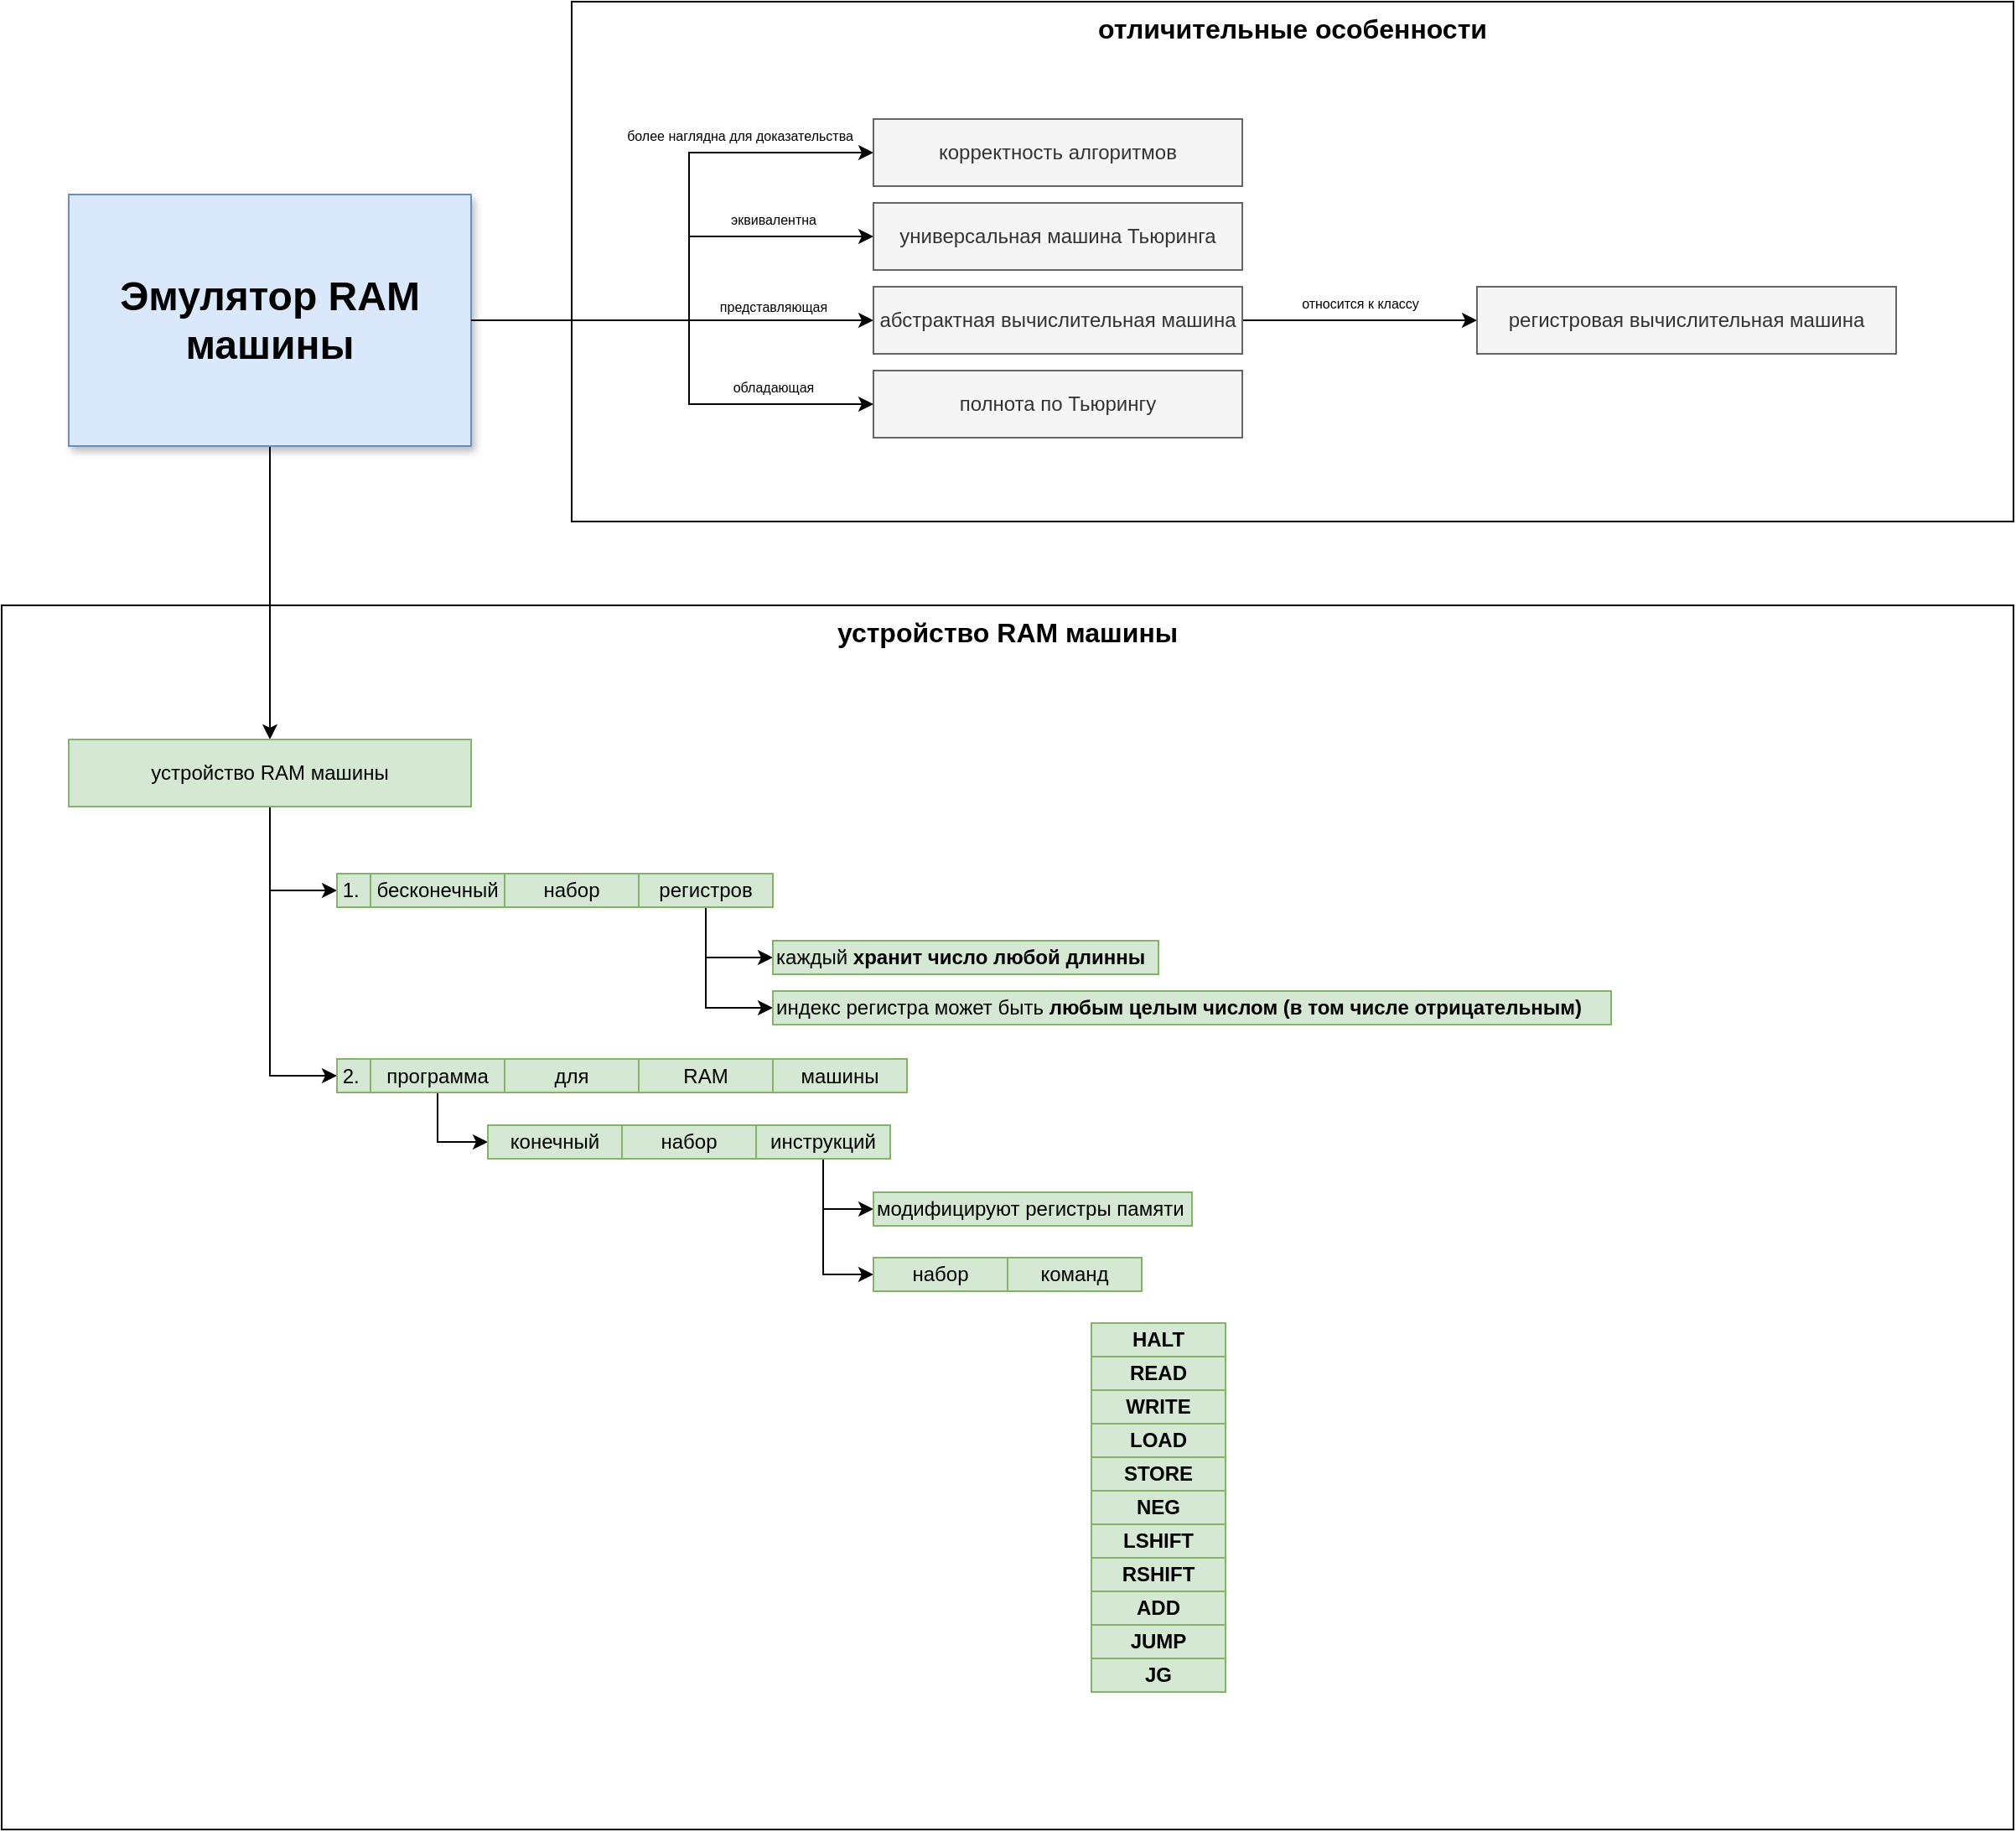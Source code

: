 <mxfile version="10.7.1" type="github"><diagram id="TL13Gb9PfeegHTlHoTay" name="Page-1"><mxGraphModel dx="2182" dy="1904" grid="1" gridSize="10" guides="1" tooltips="1" connect="1" arrows="1" fold="1" page="1" pageScale="1" pageWidth="850" pageHeight="1100" math="0" shadow="0"><root><mxCell id="0"/><mxCell id="1" parent="0"/><mxCell id="TcY-1bfJsG19sdUaslf9-46" value="устройство RAM машины" style="rounded=0;whiteSpace=wrap;html=1;fontSize=16;align=center;verticalAlign=top;fontStyle=1" parent="1" vertex="1"><mxGeometry x="-240" y="180" width="1200" height="730" as="geometry"/></mxCell><mxCell id="TcY-1bfJsG19sdUaslf9-16" value="&lt;font style=&quot;font-size: 16px;&quot;&gt;отличительные особенности&lt;/font&gt;" style="rounded=0;whiteSpace=wrap;html=1;fontSize=16;align=center;verticalAlign=top;fontStyle=1" parent="1" vertex="1"><mxGeometry x="100" y="-180" width="860" height="310" as="geometry"/></mxCell><mxCell id="WtQADtsIarEoGKJ6PkpB-6" style="edgeStyle=orthogonalEdgeStyle;rounded=0;orthogonalLoop=1;jettySize=auto;html=1;exitX=1;exitY=0.5;exitDx=0;exitDy=0;entryX=0;entryY=0.5;entryDx=0;entryDy=0;" parent="1" source="WtQADtsIarEoGKJ6PkpB-1" target="WtQADtsIarEoGKJ6PkpB-5" edge="1"><mxGeometry relative="1" as="geometry"/></mxCell><mxCell id="WtQADtsIarEoGKJ6PkpB-10" value="&lt;font style=&quot;font-size: 8px&quot;&gt;представляющая&lt;/font&gt;" style="text;html=1;resizable=0;points=[];align=center;verticalAlign=middle;labelBackgroundColor=#ffffff;fontSize=14;" parent="WtQADtsIarEoGKJ6PkpB-6" vertex="1" connectable="0"><mxGeometry x="-0.194" y="1" relative="1" as="geometry"><mxPoint x="83" y="-9" as="offset"/></mxGeometry></mxCell><mxCell id="TcY-1bfJsG19sdUaslf9-12" style="edgeStyle=orthogonalEdgeStyle;rounded=0;orthogonalLoop=1;jettySize=auto;html=1;entryX=0;entryY=0.5;entryDx=0;entryDy=0;fontSize=8;" parent="1" source="WtQADtsIarEoGKJ6PkpB-1" target="TcY-1bfJsG19sdUaslf9-11" edge="1"><mxGeometry relative="1" as="geometry"><Array as="points"><mxPoint x="170" y="-90"/></Array></mxGeometry></mxCell><mxCell id="TcY-1bfJsG19sdUaslf9-13" value="более наглядна для доказательства" style="text;html=1;resizable=0;points=[];align=center;verticalAlign=middle;labelBackgroundColor=#ffffff;fontSize=8;" parent="TcY-1bfJsG19sdUaslf9-12" vertex="1" connectable="0"><mxGeometry x="-0.079" y="1" relative="1" as="geometry"><mxPoint x="31" y="-83.5" as="offset"/></mxGeometry></mxCell><mxCell id="TcY-1bfJsG19sdUaslf9-15" style="edgeStyle=orthogonalEdgeStyle;rounded=0;orthogonalLoop=1;jettySize=auto;html=1;entryX=0.5;entryY=0;entryDx=0;entryDy=0;fontSize=12;" parent="1" source="WtQADtsIarEoGKJ6PkpB-1" target="TcY-1bfJsG19sdUaslf9-14" edge="1"><mxGeometry relative="1" as="geometry"/></mxCell><mxCell id="WtQADtsIarEoGKJ6PkpB-1" value="Эмулятор RAM машины" style="text;strokeColor=#6c8ebf;fillColor=#dae8fc;align=center;verticalAlign=middle;rounded=0;fontStyle=1;fontSize=24;shadow=1;glass=0;comic=0;labelBorderColor=none;labelBackgroundColor=none;fontColor=#000000;whiteSpace=wrap;html=1;" parent="1" vertex="1"><mxGeometry x="-200" y="-65" width="240" height="150" as="geometry"/></mxCell><UserObject label="полнота по Тьюрингу" link="https://ru.wikipedia.org/wiki/%D0%9F%D0%BE%D0%BB%D0%BD%D0%BE%D1%82%D0%B0_%D0%BF%D0%BE_%D0%A2%D1%8C%D1%8E%D1%80%D0%B8%D0%BD%D0%B3%D1%83" id="WtQADtsIarEoGKJ6PkpB-2"><mxCell style="text;html=1;strokeColor=#666666;fillColor=#f5f5f5;align=center;verticalAlign=middle;whiteSpace=wrap;rounded=0;fontColor=#333333;shadow=0;comic=0;" parent="1" vertex="1"><mxGeometry x="280" y="40" width="220" height="40" as="geometry"/></mxCell></UserObject><mxCell id="WtQADtsIarEoGKJ6PkpB-7" style="edgeStyle=orthogonalEdgeStyle;rounded=0;orthogonalLoop=1;jettySize=auto;html=1;entryX=0;entryY=0.5;entryDx=0;entryDy=0;" parent="1" target="WtQADtsIarEoGKJ6PkpB-2" edge="1"><mxGeometry relative="1" as="geometry"><mxPoint x="170" y="10" as="sourcePoint"/><Array as="points"><mxPoint x="170" y="60"/></Array></mxGeometry></mxCell><mxCell id="WtQADtsIarEoGKJ6PkpB-8" value="обладающая" style="text;html=1;resizable=0;points=[];align=center;verticalAlign=middle;labelBackgroundColor=#ffffff;fontSize=8;" parent="WtQADtsIarEoGKJ6PkpB-7" vertex="1" connectable="0"><mxGeometry x="-0.366" relative="1" as="geometry"><mxPoint x="49" y="-10" as="offset"/></mxGeometry></mxCell><mxCell id="TcY-1bfJsG19sdUaslf9-2" style="edgeStyle=orthogonalEdgeStyle;rounded=0;orthogonalLoop=1;jettySize=auto;html=1;exitX=1;exitY=0.5;exitDx=0;exitDy=0;entryX=0;entryY=0.5;entryDx=0;entryDy=0;fontSize=8;" parent="1" source="WtQADtsIarEoGKJ6PkpB-5" target="TcY-1bfJsG19sdUaslf9-1" edge="1"><mxGeometry relative="1" as="geometry"/></mxCell><mxCell id="TcY-1bfJsG19sdUaslf9-3" value="относится к классу" style="text;html=1;resizable=0;points=[];align=center;verticalAlign=middle;labelBackgroundColor=#ffffff;fontSize=8;" parent="TcY-1bfJsG19sdUaslf9-2" vertex="1" connectable="0"><mxGeometry x="-0.15" relative="1" as="geometry"><mxPoint x="10.5" y="-10" as="offset"/></mxGeometry></mxCell><mxCell id="TcY-1bfJsG19sdUaslf9-5" style="edgeStyle=orthogonalEdgeStyle;rounded=0;orthogonalLoop=1;jettySize=auto;html=1;entryX=0;entryY=0.5;entryDx=0;entryDy=0;fontSize=18;exitX=1;exitY=0.5;exitDx=0;exitDy=0;" parent="1" source="WtQADtsIarEoGKJ6PkpB-1" target="TcY-1bfJsG19sdUaslf9-4" edge="1"><mxGeometry relative="1" as="geometry"><Array as="points"><mxPoint x="170" y="-40"/></Array></mxGeometry></mxCell><mxCell id="TcY-1bfJsG19sdUaslf9-6" value="эквивалентна" style="text;html=1;resizable=0;points=[];align=center;verticalAlign=middle;labelBackgroundColor=#ffffff;fontSize=8;" parent="TcY-1bfJsG19sdUaslf9-5" vertex="1" connectable="0"><mxGeometry x="-0.474" y="2" relative="1" as="geometry"><mxPoint x="103.5" y="-58" as="offset"/></mxGeometry></mxCell><mxCell id="WtQADtsIarEoGKJ6PkpB-5" value="абстрактная вычислительная машина" style="text;html=1;strokeColor=#666666;fillColor=#f5f5f5;align=center;verticalAlign=middle;whiteSpace=wrap;rounded=0;fontColor=#333333;" parent="1" vertex="1"><mxGeometry x="280" y="-10" width="220" height="40" as="geometry"/></mxCell><mxCell id="TcY-1bfJsG19sdUaslf9-1" value="регистровая вычислительная машина" style="text;html=1;strokeColor=#666666;fillColor=#f5f5f5;align=center;verticalAlign=middle;whiteSpace=wrap;rounded=0;fontColor=#333333;" parent="1" vertex="1"><mxGeometry x="640" y="-10" width="250" height="40" as="geometry"/></mxCell><mxCell id="TcY-1bfJsG19sdUaslf9-4" value="универсальная машина Тьюринга" style="text;html=1;strokeColor=#666666;fillColor=#f5f5f5;align=center;verticalAlign=middle;whiteSpace=wrap;rounded=0;fontColor=#333333;" parent="1" vertex="1"><mxGeometry x="280" y="-60" width="220" height="40" as="geometry"/></mxCell><mxCell id="TcY-1bfJsG19sdUaslf9-11" value="корректность алгоритмов" style="text;html=1;strokeColor=#666666;fillColor=#f5f5f5;align=center;verticalAlign=middle;whiteSpace=wrap;rounded=0;fontColor=#333333;" parent="1" vertex="1"><mxGeometry x="280" y="-110" width="220" height="40" as="geometry"/></mxCell><mxCell id="TcY-1bfJsG19sdUaslf9-22" style="edgeStyle=orthogonalEdgeStyle;rounded=0;orthogonalLoop=1;jettySize=auto;html=1;exitX=0.5;exitY=1;exitDx=0;exitDy=0;entryX=0;entryY=0.5;entryDx=0;entryDy=0;fontSize=12;" parent="1" source="TcY-1bfJsG19sdUaslf9-14" target="TcY-1bfJsG19sdUaslf9-19" edge="1"><mxGeometry relative="1" as="geometry"/></mxCell><mxCell id="TcY-1bfJsG19sdUaslf9-34" style="edgeStyle=orthogonalEdgeStyle;rounded=0;orthogonalLoop=1;jettySize=auto;html=1;exitX=0.5;exitY=1;exitDx=0;exitDy=0;entryX=0;entryY=0.5;entryDx=0;entryDy=0;fontSize=12;" parent="1" source="TcY-1bfJsG19sdUaslf9-14" target="TcY-1bfJsG19sdUaslf9-29" edge="1"><mxGeometry relative="1" as="geometry"/></mxCell><mxCell id="TcY-1bfJsG19sdUaslf9-14" value="устройство RAM машины" style="text;html=1;strokeColor=#82b366;fillColor=#d5e8d4;align=center;verticalAlign=middle;whiteSpace=wrap;rounded=0;fontSize=12;" parent="1" vertex="1"><mxGeometry x="-200" y="260" width="240" height="40" as="geometry"/></mxCell><mxCell id="TcY-1bfJsG19sdUaslf9-19" value="1.&amp;nbsp;" style="text;html=1;strokeColor=#82b366;fillColor=#d5e8d4;align=center;verticalAlign=middle;whiteSpace=wrap;rounded=0;fontSize=12;" parent="1" vertex="1"><mxGeometry x="-40" y="340" width="20" height="20" as="geometry"/></mxCell><mxCell id="TcY-1bfJsG19sdUaslf9-20" value="набор" style="text;html=1;strokeColor=#82b366;fillColor=#d5e8d4;align=center;verticalAlign=middle;whiteSpace=wrap;rounded=0;fontSize=12;" parent="1" vertex="1"><mxGeometry x="60" y="340" width="80" height="20" as="geometry"/></mxCell><mxCell id="TcY-1bfJsG19sdUaslf9-24" style="edgeStyle=orthogonalEdgeStyle;rounded=0;orthogonalLoop=1;jettySize=auto;html=1;exitX=0.5;exitY=1;exitDx=0;exitDy=0;entryX=0;entryY=0.5;entryDx=0;entryDy=0;fontSize=12;" parent="1" source="TcY-1bfJsG19sdUaslf9-21" target="TcY-1bfJsG19sdUaslf9-23" edge="1"><mxGeometry relative="1" as="geometry"/></mxCell><mxCell id="TcY-1bfJsG19sdUaslf9-26" style="edgeStyle=orthogonalEdgeStyle;rounded=0;orthogonalLoop=1;jettySize=auto;html=1;exitX=0.5;exitY=1;exitDx=0;exitDy=0;entryX=0;entryY=0.5;entryDx=0;entryDy=0;fontSize=12;" parent="1" source="TcY-1bfJsG19sdUaslf9-21" target="TcY-1bfJsG19sdUaslf9-25" edge="1"><mxGeometry relative="1" as="geometry"/></mxCell><mxCell id="TcY-1bfJsG19sdUaslf9-21" value="регистров" style="text;html=1;strokeColor=#82b366;fillColor=#d5e8d4;align=center;verticalAlign=middle;whiteSpace=wrap;rounded=0;fontSize=12;" parent="1" vertex="1"><mxGeometry x="140" y="340" width="80" height="20" as="geometry"/></mxCell><mxCell id="TcY-1bfJsG19sdUaslf9-23" value="каждый &lt;b&gt;хранит число любой длинны&lt;/b&gt;" style="text;html=1;strokeColor=#82b366;fillColor=#d5e8d4;align=left;verticalAlign=middle;whiteSpace=wrap;rounded=0;fontSize=12;" parent="1" vertex="1"><mxGeometry x="220" y="380" width="230" height="20" as="geometry"/></mxCell><mxCell id="TcY-1bfJsG19sdUaslf9-25" value="индекс регистра может быть &lt;b&gt;любым целым числом (в том числе отрицательным)&lt;/b&gt;&lt;br&gt;" style="text;html=1;strokeColor=#82b366;fillColor=#d5e8d4;align=left;verticalAlign=middle;whiteSpace=wrap;rounded=0;fontSize=12;" parent="1" vertex="1"><mxGeometry x="220" y="410" width="500" height="20" as="geometry"/></mxCell><mxCell id="TcY-1bfJsG19sdUaslf9-27" value="бесконечный" style="text;html=1;strokeColor=#82b366;fillColor=#d5e8d4;align=center;verticalAlign=middle;whiteSpace=wrap;rounded=0;fontSize=12;" parent="1" vertex="1"><mxGeometry x="-20" y="340" width="80" height="20" as="geometry"/></mxCell><mxCell id="TcY-1bfJsG19sdUaslf9-29" value="2.&amp;nbsp;" style="text;html=1;strokeColor=#82b366;fillColor=#d5e8d4;align=center;verticalAlign=middle;whiteSpace=wrap;rounded=0;fontSize=12;" parent="1" vertex="1"><mxGeometry x="-40" y="450.5" width="20" height="20" as="geometry"/></mxCell><mxCell id="TcY-1bfJsG19sdUaslf9-39" style="edgeStyle=orthogonalEdgeStyle;rounded=0;orthogonalLoop=1;jettySize=auto;html=1;exitX=0.5;exitY=1;exitDx=0;exitDy=0;entryX=0;entryY=0.5;entryDx=0;entryDy=0;fontSize=12;" parent="1" source="TcY-1bfJsG19sdUaslf9-30" target="TcY-1bfJsG19sdUaslf9-35" edge="1"><mxGeometry relative="1" as="geometry"><Array as="points"><mxPoint x="20" y="500.5"/></Array></mxGeometry></mxCell><mxCell id="TcY-1bfJsG19sdUaslf9-30" value="программа" style="text;html=1;strokeColor=#82b366;fillColor=#d5e8d4;align=center;verticalAlign=middle;whiteSpace=wrap;rounded=0;fontSize=12;" parent="1" vertex="1"><mxGeometry x="-20" y="450.5" width="80" height="20" as="geometry"/></mxCell><mxCell id="TcY-1bfJsG19sdUaslf9-31" value="для" style="text;html=1;strokeColor=#82b366;fillColor=#d5e8d4;align=center;verticalAlign=middle;whiteSpace=wrap;rounded=0;fontSize=12;" parent="1" vertex="1"><mxGeometry x="60" y="450.5" width="80" height="20" as="geometry"/></mxCell><mxCell id="TcY-1bfJsG19sdUaslf9-32" value="RAM" style="text;html=1;strokeColor=#82b366;fillColor=#d5e8d4;align=center;verticalAlign=middle;whiteSpace=wrap;rounded=0;fontSize=12;" parent="1" vertex="1"><mxGeometry x="140" y="450.5" width="80" height="20" as="geometry"/></mxCell><mxCell id="TcY-1bfJsG19sdUaslf9-33" value="машины" style="text;html=1;strokeColor=#82b366;fillColor=#d5e8d4;align=center;verticalAlign=middle;whiteSpace=wrap;rounded=0;fontSize=12;" parent="1" vertex="1"><mxGeometry x="220" y="450.5" width="80" height="20" as="geometry"/></mxCell><mxCell id="TcY-1bfJsG19sdUaslf9-35" value="конечный" style="text;html=1;strokeColor=#82b366;fillColor=#d5e8d4;align=center;verticalAlign=middle;whiteSpace=wrap;rounded=0;fontSize=12;" parent="1" vertex="1"><mxGeometry x="50" y="490" width="80" height="20" as="geometry"/></mxCell><mxCell id="TcY-1bfJsG19sdUaslf9-36" value="набор" style="text;html=1;strokeColor=#82b366;fillColor=#d5e8d4;align=center;verticalAlign=middle;whiteSpace=wrap;rounded=0;fontSize=12;" parent="1" vertex="1"><mxGeometry x="130" y="490" width="80" height="20" as="geometry"/></mxCell><mxCell id="TcY-1bfJsG19sdUaslf9-44" style="edgeStyle=orthogonalEdgeStyle;rounded=0;orthogonalLoop=1;jettySize=auto;html=1;exitX=0.5;exitY=1;exitDx=0;exitDy=0;entryX=0;entryY=0.5;entryDx=0;entryDy=0;fontSize=12;" parent="1" source="TcY-1bfJsG19sdUaslf9-37" target="TcY-1bfJsG19sdUaslf9-40" edge="1"><mxGeometry relative="1" as="geometry"/></mxCell><mxCell id="TcY-1bfJsG19sdUaslf9-45" style="edgeStyle=orthogonalEdgeStyle;rounded=0;orthogonalLoop=1;jettySize=auto;html=1;exitX=0.5;exitY=1;exitDx=0;exitDy=0;entryX=0;entryY=0.5;entryDx=0;entryDy=0;fontSize=12;" parent="1" source="TcY-1bfJsG19sdUaslf9-37" target="TcY-1bfJsG19sdUaslf9-42" edge="1"><mxGeometry relative="1" as="geometry"/></mxCell><mxCell id="TcY-1bfJsG19sdUaslf9-37" value="инструкций" style="text;html=1;strokeColor=#82b366;fillColor=#d5e8d4;align=center;verticalAlign=middle;whiteSpace=wrap;rounded=0;fontSize=12;" parent="1" vertex="1"><mxGeometry x="210" y="490" width="80" height="20" as="geometry"/></mxCell><mxCell id="TcY-1bfJsG19sdUaslf9-40" value="модифицируют регистры памяти&lt;br&gt;" style="text;html=1;strokeColor=#82b366;fillColor=#d5e8d4;align=left;verticalAlign=middle;whiteSpace=wrap;rounded=0;fontSize=12;" parent="1" vertex="1"><mxGeometry x="280" y="530" width="190" height="20" as="geometry"/></mxCell><mxCell id="TcY-1bfJsG19sdUaslf9-42" value="набор" style="text;html=1;strokeColor=#82b366;fillColor=#d5e8d4;align=center;verticalAlign=middle;whiteSpace=wrap;rounded=0;fontSize=12;" parent="1" vertex="1"><mxGeometry x="280" y="569" width="80" height="20" as="geometry"/></mxCell><mxCell id="TcY-1bfJsG19sdUaslf9-43" value="команд" style="text;html=1;strokeColor=#82b366;fillColor=#d5e8d4;align=center;verticalAlign=middle;whiteSpace=wrap;rounded=0;fontSize=12;" parent="1" vertex="1"><mxGeometry x="360" y="569" width="80" height="20" as="geometry"/></mxCell><mxCell id="y4SqhuQLcIc9OOJnVPd5-1" value="&lt;b&gt;HALT&lt;/b&gt;" style="text;html=1;strokeColor=#82b366;fillColor=#d5e8d4;align=center;verticalAlign=middle;whiteSpace=wrap;rounded=0;fontSize=12;" vertex="1" parent="1"><mxGeometry x="410" y="608" width="80" height="20" as="geometry"/></mxCell><mxCell id="y4SqhuQLcIc9OOJnVPd5-2" value="&lt;b&gt;READ&lt;/b&gt;" style="text;html=1;strokeColor=#82b366;fillColor=#d5e8d4;align=center;verticalAlign=middle;whiteSpace=wrap;rounded=0;fontSize=12;" vertex="1" parent="1"><mxGeometry x="410" y="628" width="80" height="20" as="geometry"/></mxCell><mxCell id="y4SqhuQLcIc9OOJnVPd5-3" value="&lt;b&gt;WRITE&lt;/b&gt;" style="text;html=1;strokeColor=#82b366;fillColor=#d5e8d4;align=center;verticalAlign=middle;whiteSpace=wrap;rounded=0;fontSize=12;" vertex="1" parent="1"><mxGeometry x="410" y="648" width="80" height="20" as="geometry"/></mxCell><mxCell id="y4SqhuQLcIc9OOJnVPd5-4" value="&lt;b&gt;LOAD&lt;/b&gt;" style="text;html=1;strokeColor=#82b366;fillColor=#d5e8d4;align=center;verticalAlign=middle;whiteSpace=wrap;rounded=0;fontSize=12;" vertex="1" parent="1"><mxGeometry x="410" y="668" width="80" height="20" as="geometry"/></mxCell><mxCell id="y4SqhuQLcIc9OOJnVPd5-5" value="&lt;b&gt;STORE&lt;/b&gt;" style="text;html=1;strokeColor=#82b366;fillColor=#d5e8d4;align=center;verticalAlign=middle;whiteSpace=wrap;rounded=0;fontSize=12;" vertex="1" parent="1"><mxGeometry x="410" y="688" width="80" height="20" as="geometry"/></mxCell><mxCell id="y4SqhuQLcIc9OOJnVPd5-7" value="&lt;b&gt;NEG&lt;/b&gt;" style="text;html=1;strokeColor=#82b366;fillColor=#d5e8d4;align=center;verticalAlign=middle;whiteSpace=wrap;rounded=0;fontSize=12;" vertex="1" parent="1"><mxGeometry x="410" y="708" width="80" height="20" as="geometry"/></mxCell><mxCell id="y4SqhuQLcIc9OOJnVPd5-8" value="&lt;b&gt;LSHIFT&lt;/b&gt;" style="text;html=1;strokeColor=#82b366;fillColor=#d5e8d4;align=center;verticalAlign=middle;whiteSpace=wrap;rounded=0;fontSize=12;" vertex="1" parent="1"><mxGeometry x="410" y="728" width="80" height="20" as="geometry"/></mxCell><mxCell id="y4SqhuQLcIc9OOJnVPd5-9" value="&lt;b&gt;RSHIFT&lt;/b&gt;" style="text;html=1;strokeColor=#82b366;fillColor=#d5e8d4;align=center;verticalAlign=middle;whiteSpace=wrap;rounded=0;fontSize=12;" vertex="1" parent="1"><mxGeometry x="410" y="748" width="80" height="20" as="geometry"/></mxCell><mxCell id="y4SqhuQLcIc9OOJnVPd5-10" value="&lt;b&gt;ADD&lt;/b&gt;" style="text;html=1;strokeColor=#82b366;fillColor=#d5e8d4;align=center;verticalAlign=middle;whiteSpace=wrap;rounded=0;fontSize=12;" vertex="1" parent="1"><mxGeometry x="410" y="768" width="80" height="20" as="geometry"/></mxCell><mxCell id="y4SqhuQLcIc9OOJnVPd5-11" value="&lt;b&gt;JUMP&lt;/b&gt;" style="text;html=1;strokeColor=#82b366;fillColor=#d5e8d4;align=center;verticalAlign=middle;whiteSpace=wrap;rounded=0;fontSize=12;" vertex="1" parent="1"><mxGeometry x="410" y="788" width="80" height="20" as="geometry"/></mxCell><mxCell id="y4SqhuQLcIc9OOJnVPd5-12" value="&lt;b&gt;JG&lt;/b&gt;" style="text;html=1;strokeColor=#82b366;fillColor=#d5e8d4;align=center;verticalAlign=middle;whiteSpace=wrap;rounded=0;fontSize=12;" vertex="1" parent="1"><mxGeometry x="410" y="808" width="80" height="20" as="geometry"/></mxCell></root></mxGraphModel></diagram></mxfile>